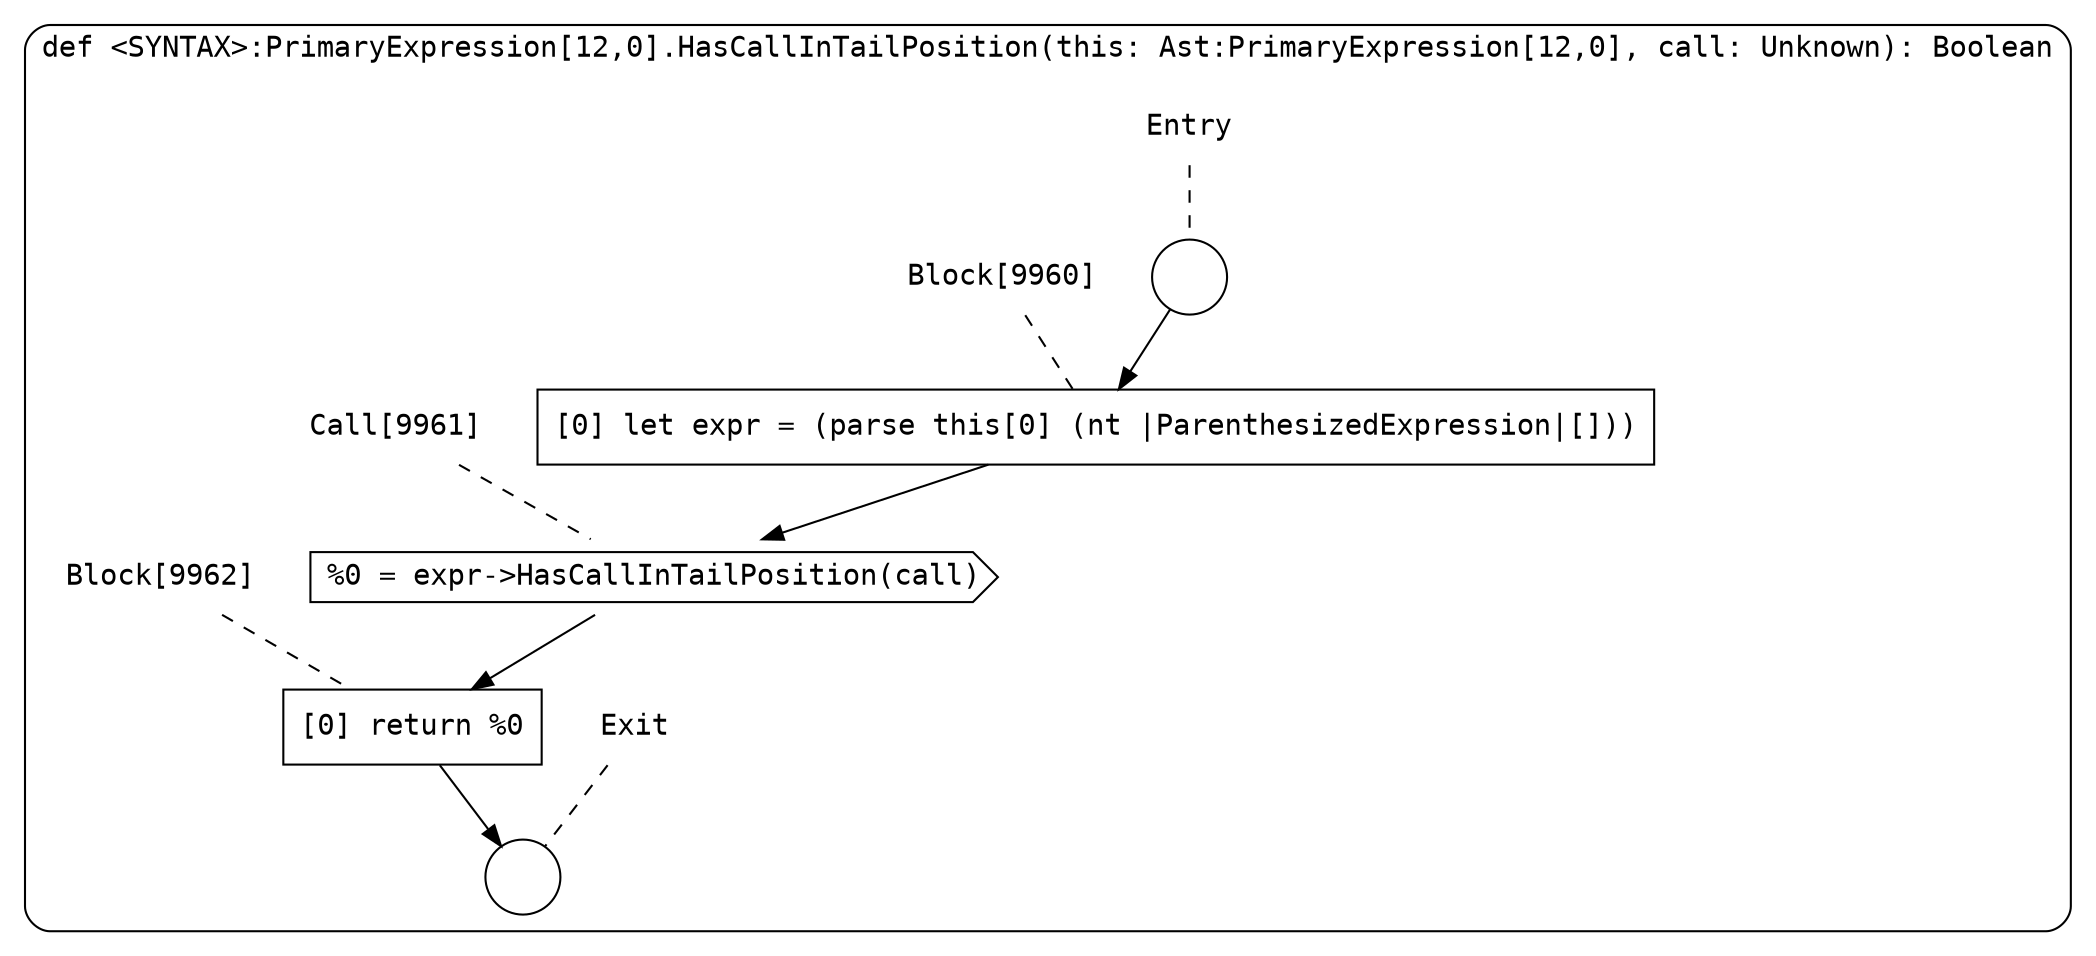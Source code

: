 digraph {
  graph [fontname = "Consolas"]
  node [fontname = "Consolas"]
  edge [fontname = "Consolas"]
  subgraph cluster1862 {
    label = "def <SYNTAX>:PrimaryExpression[12,0].HasCallInTailPosition(this: Ast:PrimaryExpression[12,0], call: Unknown): Boolean"
    style = rounded
    cluster1862_entry_name [shape=none, label=<<font color="black">Entry</font>>]
    cluster1862_entry_name -> cluster1862_entry [arrowhead=none, color="black", style=dashed]
    cluster1862_entry [shape=circle label=" " color="black" fillcolor="white" style=filled]
    cluster1862_entry -> node9960 [color="black"]
    cluster1862_exit_name [shape=none, label=<<font color="black">Exit</font>>]
    cluster1862_exit_name -> cluster1862_exit [arrowhead=none, color="black", style=dashed]
    cluster1862_exit [shape=circle label=" " color="black" fillcolor="white" style=filled]
    node9960_name [shape=none, label=<<font color="black">Block[9960]</font>>]
    node9960_name -> node9960 [arrowhead=none, color="black", style=dashed]
    node9960 [shape=box, label=<<font color="black">[0] let expr = (parse this[0] (nt |ParenthesizedExpression|[]))<BR ALIGN="LEFT"/></font>> color="black" fillcolor="white", style=filled]
    node9960 -> node9961 [color="black"]
    node9961_name [shape=none, label=<<font color="black">Call[9961]</font>>]
    node9961_name -> node9961 [arrowhead=none, color="black", style=dashed]
    node9961 [shape=cds, label=<<font color="black">%0 = expr-&gt;HasCallInTailPosition(call)</font>> color="black" fillcolor="white", style=filled]
    node9961 -> node9962 [color="black"]
    node9962_name [shape=none, label=<<font color="black">Block[9962]</font>>]
    node9962_name -> node9962 [arrowhead=none, color="black", style=dashed]
    node9962 [shape=box, label=<<font color="black">[0] return %0<BR ALIGN="LEFT"/></font>> color="black" fillcolor="white", style=filled]
    node9962 -> cluster1862_exit [color="black"]
  }
}